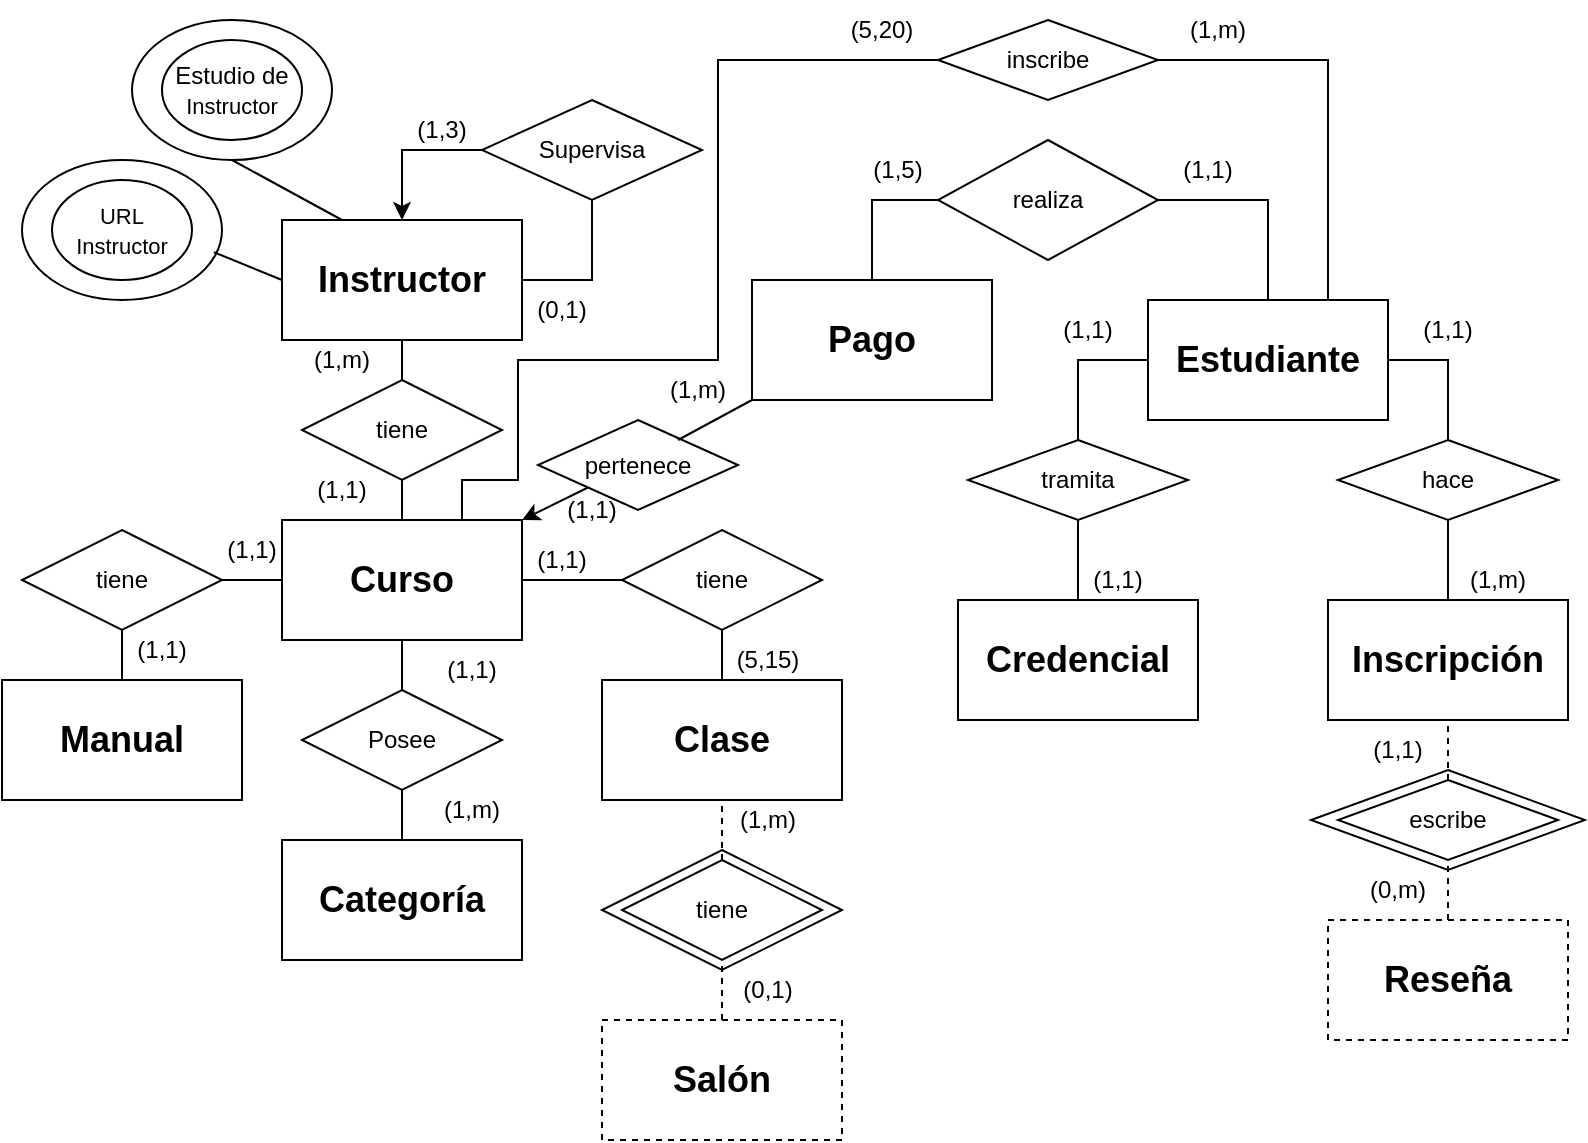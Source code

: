 <mxfile version="26.1.1">
  <diagram name="Page-1" id="jKR9UgTxQOSQTGOUGUBC">
    <mxGraphModel dx="989" dy="545" grid="1" gridSize="10" guides="1" tooltips="1" connect="1" arrows="1" fold="1" page="1" pageScale="1" pageWidth="850" pageHeight="1100" math="0" shadow="0">
      <root>
        <mxCell id="0" />
        <mxCell id="1" parent="0" />
        <mxCell id="PqGHzMdH7gp-eH87loCa-48" value="" style="rhombus;whiteSpace=wrap;html=1;" vertex="1" parent="1">
          <mxGeometry x="666.5" y="455" width="137" height="50" as="geometry" />
        </mxCell>
        <mxCell id="PqGHzMdH7gp-eH87loCa-47" value="" style="rhombus;whiteSpace=wrap;html=1;" vertex="1" parent="1">
          <mxGeometry x="312" y="495" width="120" height="60" as="geometry" />
        </mxCell>
        <mxCell id="PqGHzMdH7gp-eH87loCa-27" value="" style="ellipse;whiteSpace=wrap;html=1;" vertex="1" parent="1">
          <mxGeometry x="77" y="80" width="100" height="70" as="geometry" />
        </mxCell>
        <mxCell id="PqGHzMdH7gp-eH87loCa-26" value="" style="ellipse;whiteSpace=wrap;html=1;" vertex="1" parent="1">
          <mxGeometry x="22" y="150" width="100" height="70" as="geometry" />
        </mxCell>
        <mxCell id="PqGHzMdH7gp-eH87loCa-75" style="edgeStyle=orthogonalEdgeStyle;rounded=0;orthogonalLoop=1;jettySize=auto;html=1;exitX=0;exitY=0.5;exitDx=0;exitDy=0;entryX=1;entryY=0.5;entryDx=0;entryDy=0;endArrow=none;startFill=0;" edge="1" parent="1" source="p4Sjp9b0wxkfWSFFv8C0-1" target="PqGHzMdH7gp-eH87loCa-8">
          <mxGeometry relative="1" as="geometry" />
        </mxCell>
        <mxCell id="p4Sjp9b0wxkfWSFFv8C0-1" value="&lt;b&gt;&lt;font style=&quot;font-size: 18px;&quot;&gt;Curso&lt;/font&gt;&lt;/b&gt;" style="rounded=0;whiteSpace=wrap;html=1;" parent="1" vertex="1">
          <mxGeometry x="152" y="330" width="120" height="60" as="geometry" />
        </mxCell>
        <mxCell id="p4Sjp9b0wxkfWSFFv8C0-2" value="&lt;b&gt;&lt;font style=&quot;font-size: 18px;&quot;&gt;Categoría&lt;/font&gt;&lt;/b&gt;" style="rounded=0;whiteSpace=wrap;html=1;" parent="1" vertex="1">
          <mxGeometry x="152" y="490" width="120" height="60" as="geometry" />
        </mxCell>
        <mxCell id="p4Sjp9b0wxkfWSFFv8C0-3" value="&lt;b&gt;&lt;font style=&quot;font-size: 18px;&quot;&gt;Clase&lt;/font&gt;&lt;/b&gt;" style="rounded=0;whiteSpace=wrap;html=1;" parent="1" vertex="1">
          <mxGeometry x="312" y="410" width="120" height="60" as="geometry" />
        </mxCell>
        <mxCell id="p4Sjp9b0wxkfWSFFv8C0-4" value="&lt;b&gt;&lt;font style=&quot;font-size: 18px;&quot;&gt;Salón&lt;/font&gt;&lt;/b&gt;" style="rounded=0;whiteSpace=wrap;html=1;dashed=1;" parent="1" vertex="1">
          <mxGeometry x="312" y="580" width="120" height="60" as="geometry" />
        </mxCell>
        <mxCell id="p4Sjp9b0wxkfWSFFv8C0-5" value="&lt;b&gt;&lt;font style=&quot;font-size: 18px;&quot;&gt;Manual&lt;/font&gt;&lt;/b&gt;" style="rounded=0;whiteSpace=wrap;html=1;" parent="1" vertex="1">
          <mxGeometry x="12" y="410" width="120" height="60" as="geometry" />
        </mxCell>
        <mxCell id="p4Sjp9b0wxkfWSFFv8C0-6" value="&lt;b&gt;&lt;font style=&quot;font-size: 18px;&quot;&gt;Instructor&lt;/font&gt;&lt;/b&gt;" style="rounded=0;whiteSpace=wrap;html=1;" parent="1" vertex="1">
          <mxGeometry x="152" y="180" width="120" height="60" as="geometry" />
        </mxCell>
        <mxCell id="PqGHzMdH7gp-eH87loCa-76" style="edgeStyle=orthogonalEdgeStyle;rounded=0;orthogonalLoop=1;jettySize=auto;html=1;exitX=0.5;exitY=0;exitDx=0;exitDy=0;entryX=1;entryY=0.5;entryDx=0;entryDy=0;endArrow=none;startFill=0;" edge="1" parent="1" source="p4Sjp9b0wxkfWSFFv8C0-10" target="PqGHzMdH7gp-eH87loCa-42">
          <mxGeometry relative="1" as="geometry" />
        </mxCell>
        <mxCell id="PqGHzMdH7gp-eH87loCa-77" style="edgeStyle=orthogonalEdgeStyle;rounded=0;orthogonalLoop=1;jettySize=auto;html=1;exitX=0.75;exitY=0;exitDx=0;exitDy=0;entryX=0;entryY=1;entryDx=0;entryDy=0;endArrow=none;startFill=0;" edge="1" parent="1" source="p4Sjp9b0wxkfWSFFv8C0-10" target="PqGHzMdH7gp-eH87loCa-66">
          <mxGeometry relative="1" as="geometry">
            <Array as="points">
              <mxPoint x="675" y="100" />
            </Array>
          </mxGeometry>
        </mxCell>
        <mxCell id="p4Sjp9b0wxkfWSFFv8C0-10" value="&lt;b&gt;&lt;font style=&quot;font-size: 18px;&quot;&gt;Estudiante&lt;/font&gt;&lt;/b&gt;" style="rounded=0;whiteSpace=wrap;html=1;" parent="1" vertex="1">
          <mxGeometry x="585" y="220" width="120" height="60" as="geometry" />
        </mxCell>
        <mxCell id="p4Sjp9b0wxkfWSFFv8C0-11" value="&lt;b&gt;&lt;font style=&quot;font-size: 18px;&quot;&gt;Credencial&lt;/font&gt;&lt;/b&gt;" style="rounded=0;whiteSpace=wrap;html=1;" parent="1" vertex="1">
          <mxGeometry x="490" y="370" width="120" height="60" as="geometry" />
        </mxCell>
        <mxCell id="p4Sjp9b0wxkfWSFFv8C0-12" value="&lt;b&gt;&lt;font style=&quot;font-size: 18px;&quot;&gt;Inscripción&lt;/font&gt;&lt;/b&gt;" style="rounded=0;whiteSpace=wrap;html=1;" parent="1" vertex="1">
          <mxGeometry x="675" y="370" width="120" height="60" as="geometry" />
        </mxCell>
        <mxCell id="p4Sjp9b0wxkfWSFFv8C0-14" value="&lt;b&gt;&lt;font style=&quot;font-size: 18px;&quot;&gt;Reseña&lt;/font&gt;&lt;/b&gt;" style="rounded=0;whiteSpace=wrap;html=1;dashed=1;" parent="1" vertex="1">
          <mxGeometry x="675" y="530" width="120" height="60" as="geometry" />
        </mxCell>
        <mxCell id="p4Sjp9b0wxkfWSFFv8C0-15" value="&lt;b&gt;&lt;font style=&quot;font-size: 18px;&quot;&gt;Pago&lt;/font&gt;&lt;/b&gt;" style="rounded=0;whiteSpace=wrap;html=1;" parent="1" vertex="1">
          <mxGeometry x="387" y="210" width="120" height="60" as="geometry" />
        </mxCell>
        <mxCell id="p4Sjp9b0wxkfWSFFv8C0-16" value="Posee" style="rhombus;whiteSpace=wrap;html=1;" parent="1" vertex="1">
          <mxGeometry x="162" y="415" width="100" height="50" as="geometry" />
        </mxCell>
        <mxCell id="p4Sjp9b0wxkfWSFFv8C0-17" value="" style="endArrow=none;html=1;rounded=0;entryX=0.5;entryY=1;entryDx=0;entryDy=0;exitX=0.5;exitY=0;exitDx=0;exitDy=0;" parent="1" source="p4Sjp9b0wxkfWSFFv8C0-2" target="p4Sjp9b0wxkfWSFFv8C0-16" edge="1">
          <mxGeometry width="50" height="50" relative="1" as="geometry">
            <mxPoint x="162" y="515" as="sourcePoint" />
            <mxPoint x="212" y="465" as="targetPoint" />
          </mxGeometry>
        </mxCell>
        <mxCell id="p4Sjp9b0wxkfWSFFv8C0-18" value="" style="endArrow=none;html=1;rounded=0;entryX=0.5;entryY=1;entryDx=0;entryDy=0;exitX=0.5;exitY=0;exitDx=0;exitDy=0;" parent="1" source="p4Sjp9b0wxkfWSFFv8C0-16" target="p4Sjp9b0wxkfWSFFv8C0-1" edge="1">
          <mxGeometry width="50" height="50" relative="1" as="geometry">
            <mxPoint x="222" y="500" as="sourcePoint" />
            <mxPoint x="222" y="475" as="targetPoint" />
          </mxGeometry>
        </mxCell>
        <mxCell id="PqGHzMdH7gp-eH87loCa-52" style="edgeStyle=orthogonalEdgeStyle;rounded=0;orthogonalLoop=1;jettySize=auto;html=1;exitX=0;exitY=0.5;exitDx=0;exitDy=0;entryX=1;entryY=0.5;entryDx=0;entryDy=0;endArrow=none;startFill=0;" edge="1" parent="1" source="PqGHzMdH7gp-eH87loCa-1" target="p4Sjp9b0wxkfWSFFv8C0-1">
          <mxGeometry relative="1" as="geometry" />
        </mxCell>
        <mxCell id="PqGHzMdH7gp-eH87loCa-1" value="tiene" style="rhombus;whiteSpace=wrap;html=1;" vertex="1" parent="1">
          <mxGeometry x="322" y="335" width="100" height="50" as="geometry" />
        </mxCell>
        <mxCell id="PqGHzMdH7gp-eH87loCa-4" value="" style="endArrow=none;html=1;rounded=0;entryX=0.5;entryY=1;entryDx=0;entryDy=0;exitX=0.5;exitY=0;exitDx=0;exitDy=0;" edge="1" parent="1" source="p4Sjp9b0wxkfWSFFv8C0-3" target="PqGHzMdH7gp-eH87loCa-1">
          <mxGeometry width="50" height="50" relative="1" as="geometry">
            <mxPoint x="292" y="630" as="sourcePoint" />
            <mxPoint x="342" y="580" as="targetPoint" />
          </mxGeometry>
        </mxCell>
        <mxCell id="PqGHzMdH7gp-eH87loCa-5" value="" style="endArrow=none;html=1;rounded=0;entryX=0.5;entryY=1;entryDx=0;entryDy=0;exitX=0.5;exitY=0;exitDx=0;exitDy=0;dashed=1;" edge="1" parent="1" source="PqGHzMdH7gp-eH87loCa-6" target="p4Sjp9b0wxkfWSFFv8C0-3">
          <mxGeometry width="50" height="50" relative="1" as="geometry">
            <mxPoint x="372" y="500" as="sourcePoint" />
            <mxPoint x="392" y="520" as="targetPoint" />
          </mxGeometry>
        </mxCell>
        <mxCell id="PqGHzMdH7gp-eH87loCa-6" value="tiene" style="rhombus;whiteSpace=wrap;html=1;" vertex="1" parent="1">
          <mxGeometry x="322" y="500" width="100" height="50" as="geometry" />
        </mxCell>
        <mxCell id="PqGHzMdH7gp-eH87loCa-7" value="" style="endArrow=none;html=1;rounded=0;entryX=0.5;entryY=1;entryDx=0;entryDy=0;exitX=0.5;exitY=0;exitDx=0;exitDy=0;dashed=1;" edge="1" parent="1" source="p4Sjp9b0wxkfWSFFv8C0-4" target="PqGHzMdH7gp-eH87loCa-6">
          <mxGeometry width="50" height="50" relative="1" as="geometry">
            <mxPoint x="382" y="510" as="sourcePoint" />
            <mxPoint x="382" y="480" as="targetPoint" />
          </mxGeometry>
        </mxCell>
        <mxCell id="PqGHzMdH7gp-eH87loCa-8" value="tiene" style="rhombus;whiteSpace=wrap;html=1;" vertex="1" parent="1">
          <mxGeometry x="22" y="335" width="100" height="50" as="geometry" />
        </mxCell>
        <mxCell id="PqGHzMdH7gp-eH87loCa-9" value="" style="endArrow=none;html=1;rounded=0;entryX=0.5;entryY=1;entryDx=0;entryDy=0;exitX=0.5;exitY=0;exitDx=0;exitDy=0;" edge="1" parent="1" target="PqGHzMdH7gp-eH87loCa-8" source="p4Sjp9b0wxkfWSFFv8C0-5">
          <mxGeometry width="50" height="50" relative="1" as="geometry">
            <mxPoint x="72" y="410" as="sourcePoint" />
            <mxPoint x="42" y="580" as="targetPoint" />
          </mxGeometry>
        </mxCell>
        <mxCell id="PqGHzMdH7gp-eH87loCa-12" value="tiene" style="rhombus;whiteSpace=wrap;html=1;" vertex="1" parent="1">
          <mxGeometry x="162" y="260" width="100" height="50" as="geometry" />
        </mxCell>
        <mxCell id="PqGHzMdH7gp-eH87loCa-13" value="" style="endArrow=none;html=1;rounded=0;entryX=0.5;entryY=0;entryDx=0;entryDy=0;exitX=0.5;exitY=1;exitDx=0;exitDy=0;" edge="1" parent="1" target="PqGHzMdH7gp-eH87loCa-12" source="p4Sjp9b0wxkfWSFFv8C0-6">
          <mxGeometry width="50" height="50" relative="1" as="geometry">
            <mxPoint x="112" y="280" as="sourcePoint" />
            <mxPoint x="212" y="305" as="targetPoint" />
          </mxGeometry>
        </mxCell>
        <mxCell id="PqGHzMdH7gp-eH87loCa-14" value="" style="endArrow=none;html=1;rounded=0;entryX=0.5;entryY=1;entryDx=0;entryDy=0;exitX=0.5;exitY=0;exitDx=0;exitDy=0;" edge="1" parent="1" target="PqGHzMdH7gp-eH87loCa-12">
          <mxGeometry width="50" height="50" relative="1" as="geometry">
            <mxPoint x="212" y="330" as="sourcePoint" />
            <mxPoint x="182" y="500" as="targetPoint" />
          </mxGeometry>
        </mxCell>
        <mxCell id="PqGHzMdH7gp-eH87loCa-20" value="Supervisa" style="rhombus;whiteSpace=wrap;html=1;" vertex="1" parent="1">
          <mxGeometry x="252" y="120" width="110" height="50" as="geometry" />
        </mxCell>
        <mxCell id="PqGHzMdH7gp-eH87loCa-21" value="" style="endArrow=none;html=1;rounded=0;entryX=0.5;entryY=1;entryDx=0;entryDy=0;exitX=1;exitY=0.5;exitDx=0;exitDy=0;" edge="1" parent="1" source="p4Sjp9b0wxkfWSFFv8C0-6" target="PqGHzMdH7gp-eH87loCa-20">
          <mxGeometry width="50" height="50" relative="1" as="geometry">
            <mxPoint x="252" y="220" as="sourcePoint" />
            <mxPoint x="422" y="410" as="targetPoint" />
            <Array as="points">
              <mxPoint x="307" y="210" />
            </Array>
          </mxGeometry>
        </mxCell>
        <mxCell id="PqGHzMdH7gp-eH87loCa-23" value="" style="endArrow=classic;html=1;rounded=0;entryX=0.5;entryY=0;entryDx=0;entryDy=0;exitX=0;exitY=0.5;exitDx=0;exitDy=0;" edge="1" parent="1" source="PqGHzMdH7gp-eH87loCa-20" target="p4Sjp9b0wxkfWSFFv8C0-6">
          <mxGeometry width="50" height="50" relative="1" as="geometry">
            <mxPoint x="392" y="450" as="sourcePoint" />
            <mxPoint x="442" y="400" as="targetPoint" />
            <Array as="points">
              <mxPoint x="212" y="145" />
            </Array>
          </mxGeometry>
        </mxCell>
        <mxCell id="PqGHzMdH7gp-eH87loCa-24" value="&lt;font style=&quot;font-size: 11px;&quot;&gt;URL Instructor&lt;/font&gt;" style="ellipse;whiteSpace=wrap;html=1;" vertex="1" parent="1">
          <mxGeometry x="37" y="160" width="70" height="50" as="geometry" />
        </mxCell>
        <mxCell id="PqGHzMdH7gp-eH87loCa-25" value="Estudio de&lt;font style=&quot;font-size: 11px;&quot;&gt; Instructor&lt;/font&gt;" style="ellipse;whiteSpace=wrap;html=1;" vertex="1" parent="1">
          <mxGeometry x="92" y="90" width="70" height="50" as="geometry" />
        </mxCell>
        <mxCell id="PqGHzMdH7gp-eH87loCa-28" value="" style="endArrow=none;html=1;rounded=0;entryX=0.959;entryY=0.658;entryDx=0;entryDy=0;exitX=0;exitY=0.5;exitDx=0;exitDy=0;entryPerimeter=0;" edge="1" parent="1" source="p4Sjp9b0wxkfWSFFv8C0-6" target="PqGHzMdH7gp-eH87loCa-26">
          <mxGeometry width="50" height="50" relative="1" as="geometry">
            <mxPoint x="62" y="300" as="sourcePoint" />
            <mxPoint x="112" y="250" as="targetPoint" />
          </mxGeometry>
        </mxCell>
        <mxCell id="PqGHzMdH7gp-eH87loCa-29" value="" style="endArrow=none;html=1;rounded=0;entryX=0.5;entryY=1;entryDx=0;entryDy=0;exitX=0.25;exitY=0;exitDx=0;exitDy=0;" edge="1" parent="1" source="p4Sjp9b0wxkfWSFFv8C0-6" target="PqGHzMdH7gp-eH87loCa-27">
          <mxGeometry width="50" height="50" relative="1" as="geometry">
            <mxPoint x="162" y="235" as="sourcePoint" />
            <mxPoint x="118" y="220" as="targetPoint" />
            <Array as="points" />
          </mxGeometry>
        </mxCell>
        <mxCell id="PqGHzMdH7gp-eH87loCa-30" value="tramita" style="rhombus;whiteSpace=wrap;html=1;" vertex="1" parent="1">
          <mxGeometry x="495" y="290" width="110" height="40" as="geometry" />
        </mxCell>
        <mxCell id="PqGHzMdH7gp-eH87loCa-31" value="hace" style="rhombus;whiteSpace=wrap;html=1;" vertex="1" parent="1">
          <mxGeometry x="680" y="290" width="110" height="40" as="geometry" />
        </mxCell>
        <mxCell id="PqGHzMdH7gp-eH87loCa-32" value="" style="endArrow=none;html=1;rounded=0;entryX=0;entryY=0.5;entryDx=0;entryDy=0;exitX=0.5;exitY=0;exitDx=0;exitDy=0;" edge="1" parent="1" source="PqGHzMdH7gp-eH87loCa-30" target="p4Sjp9b0wxkfWSFFv8C0-10">
          <mxGeometry width="50" height="50" relative="1" as="geometry">
            <mxPoint x="515" y="280" as="sourcePoint" />
            <mxPoint x="565" y="230" as="targetPoint" />
            <Array as="points">
              <mxPoint x="550" y="250" />
            </Array>
          </mxGeometry>
        </mxCell>
        <mxCell id="PqGHzMdH7gp-eH87loCa-33" value="" style="endArrow=none;html=1;rounded=0;exitX=1;exitY=0.5;exitDx=0;exitDy=0;entryX=0.5;entryY=0;entryDx=0;entryDy=0;" edge="1" parent="1" source="p4Sjp9b0wxkfWSFFv8C0-10" target="PqGHzMdH7gp-eH87loCa-31">
          <mxGeometry width="50" height="50" relative="1" as="geometry">
            <mxPoint x="900" y="120" as="sourcePoint" />
            <mxPoint x="950" y="70" as="targetPoint" />
            <Array as="points">
              <mxPoint x="735" y="250" />
            </Array>
          </mxGeometry>
        </mxCell>
        <mxCell id="PqGHzMdH7gp-eH87loCa-34" value="" style="endArrow=none;html=1;rounded=0;exitX=0.5;exitY=0;exitDx=0;exitDy=0;entryX=0.5;entryY=1;entryDx=0;entryDy=0;" edge="1" parent="1" source="p4Sjp9b0wxkfWSFFv8C0-11" target="PqGHzMdH7gp-eH87loCa-30">
          <mxGeometry width="50" height="50" relative="1" as="geometry">
            <mxPoint x="900" y="120" as="sourcePoint" />
            <mxPoint x="950" y="70" as="targetPoint" />
            <Array as="points" />
          </mxGeometry>
        </mxCell>
        <mxCell id="PqGHzMdH7gp-eH87loCa-35" value="" style="endArrow=none;html=1;rounded=0;exitX=0.5;exitY=0;exitDx=0;exitDy=0;entryX=0.5;entryY=1;entryDx=0;entryDy=0;" edge="1" parent="1" target="PqGHzMdH7gp-eH87loCa-31">
          <mxGeometry width="50" height="50" relative="1" as="geometry">
            <mxPoint x="735" y="370" as="sourcePoint" />
            <mxPoint x="560" y="340" as="targetPoint" />
            <Array as="points" />
          </mxGeometry>
        </mxCell>
        <mxCell id="PqGHzMdH7gp-eH87loCa-36" value="escribe" style="rhombus;whiteSpace=wrap;html=1;" vertex="1" parent="1">
          <mxGeometry x="680" y="460" width="110" height="40" as="geometry" />
        </mxCell>
        <mxCell id="PqGHzMdH7gp-eH87loCa-37" value="" style="endArrow=none;html=1;rounded=0;entryX=0.5;entryY=1;entryDx=0;entryDy=0;dashed=1;" edge="1" parent="1" target="PqGHzMdH7gp-eH87loCa-36">
          <mxGeometry width="50" height="50" relative="1" as="geometry">
            <mxPoint x="735" y="530" as="sourcePoint" />
            <mxPoint x="560" y="510" as="targetPoint" />
            <Array as="points" />
          </mxGeometry>
        </mxCell>
        <mxCell id="PqGHzMdH7gp-eH87loCa-38" value="" style="endArrow=none;html=1;rounded=0;exitX=0.5;exitY=0;exitDx=0;exitDy=0;entryX=0.5;entryY=1;entryDx=0;entryDy=0;dashed=1;" edge="1" parent="1" source="PqGHzMdH7gp-eH87loCa-36">
          <mxGeometry width="50" height="50" relative="1" as="geometry">
            <mxPoint x="745" y="550" as="sourcePoint" />
            <mxPoint x="735" y="430" as="targetPoint" />
            <Array as="points" />
          </mxGeometry>
        </mxCell>
        <mxCell id="PqGHzMdH7gp-eH87loCa-40" value="pertenece" style="rhombus;whiteSpace=wrap;html=1;" vertex="1" parent="1">
          <mxGeometry x="280" y="280" width="100" height="45" as="geometry" />
        </mxCell>
        <mxCell id="PqGHzMdH7gp-eH87loCa-41" value="" style="endArrow=none;html=1;rounded=0;entryX=0;entryY=1;entryDx=0;entryDy=0;" edge="1" parent="1" target="p4Sjp9b0wxkfWSFFv8C0-15">
          <mxGeometry width="50" height="50" relative="1" as="geometry">
            <mxPoint x="350" y="290" as="sourcePoint" />
            <mxPoint x="392" y="240" as="targetPoint" />
          </mxGeometry>
        </mxCell>
        <mxCell id="PqGHzMdH7gp-eH87loCa-42" value="realiza" style="rhombus;whiteSpace=wrap;html=1;" vertex="1" parent="1">
          <mxGeometry x="480" y="140" width="110" height="60" as="geometry" />
        </mxCell>
        <mxCell id="PqGHzMdH7gp-eH87loCa-43" value="" style="endArrow=none;html=1;rounded=0;entryX=0;entryY=0.5;entryDx=0;entryDy=0;exitX=0.5;exitY=0;exitDx=0;exitDy=0;" edge="1" parent="1" source="p4Sjp9b0wxkfWSFFv8C0-15" target="PqGHzMdH7gp-eH87loCa-42">
          <mxGeometry width="50" height="50" relative="1" as="geometry">
            <mxPoint x="442" y="215" as="sourcePoint" />
            <mxPoint x="487" y="180" as="targetPoint" />
            <Array as="points">
              <mxPoint x="447" y="170" />
            </Array>
          </mxGeometry>
        </mxCell>
        <mxCell id="PqGHzMdH7gp-eH87loCa-45" value="(1,3)" style="text;html=1;align=center;verticalAlign=middle;whiteSpace=wrap;rounded=0;" vertex="1" parent="1">
          <mxGeometry x="202" y="120" width="60" height="30" as="geometry" />
        </mxCell>
        <mxCell id="PqGHzMdH7gp-eH87loCa-46" value="" style="endArrow=classic;html=1;rounded=0;entryX=1;entryY=0;entryDx=0;entryDy=0;exitX=0;exitY=1;exitDx=0;exitDy=0;" edge="1" parent="1" source="PqGHzMdH7gp-eH87loCa-40" target="p4Sjp9b0wxkfWSFFv8C0-1">
          <mxGeometry width="50" height="50" relative="1" as="geometry">
            <mxPoint x="532" y="325" as="sourcePoint" />
            <mxPoint x="372" y="325" as="targetPoint" />
          </mxGeometry>
        </mxCell>
        <mxCell id="PqGHzMdH7gp-eH87loCa-54" value="(0,1)" style="text;html=1;align=center;verticalAlign=middle;whiteSpace=wrap;rounded=0;" vertex="1" parent="1">
          <mxGeometry x="262" y="210" width="60" height="30" as="geometry" />
        </mxCell>
        <mxCell id="PqGHzMdH7gp-eH87loCa-55" value="(1,5)" style="text;html=1;align=center;verticalAlign=middle;whiteSpace=wrap;rounded=0;" vertex="1" parent="1">
          <mxGeometry x="430" y="140" width="60" height="30" as="geometry" />
        </mxCell>
        <mxCell id="PqGHzMdH7gp-eH87loCa-56" value="(1,1)" style="text;html=1;align=center;verticalAlign=middle;whiteSpace=wrap;rounded=0;" vertex="1" parent="1">
          <mxGeometry x="585" y="140" width="60" height="30" as="geometry" />
        </mxCell>
        <mxCell id="PqGHzMdH7gp-eH87loCa-57" value="(1,m)" style="text;html=1;align=center;verticalAlign=middle;whiteSpace=wrap;rounded=0;" vertex="1" parent="1">
          <mxGeometry x="330" y="250" width="60" height="30" as="geometry" />
        </mxCell>
        <mxCell id="PqGHzMdH7gp-eH87loCa-58" value="(1,1)" style="text;html=1;align=center;verticalAlign=middle;whiteSpace=wrap;rounded=0;" vertex="1" parent="1">
          <mxGeometry x="277" y="310" width="60" height="30" as="geometry" />
        </mxCell>
        <mxCell id="PqGHzMdH7gp-eH87loCa-59" value="(1,1)" style="text;html=1;align=center;verticalAlign=middle;whiteSpace=wrap;rounded=0;" vertex="1" parent="1">
          <mxGeometry x="152" y="300" width="60" height="30" as="geometry" />
        </mxCell>
        <mxCell id="PqGHzMdH7gp-eH87loCa-60" value="(1,m)" style="text;html=1;align=center;verticalAlign=middle;whiteSpace=wrap;rounded=0;" vertex="1" parent="1">
          <mxGeometry x="152" y="235" width="60" height="30" as="geometry" />
        </mxCell>
        <mxCell id="PqGHzMdH7gp-eH87loCa-62" value="(5,15)" style="text;html=1;align=center;verticalAlign=middle;whiteSpace=wrap;rounded=0;" vertex="1" parent="1">
          <mxGeometry x="365" y="385" width="60" height="30" as="geometry" />
        </mxCell>
        <mxCell id="PqGHzMdH7gp-eH87loCa-63" value="(1,1)" style="text;html=1;align=center;verticalAlign=middle;whiteSpace=wrap;rounded=0;" vertex="1" parent="1">
          <mxGeometry x="262" y="335" width="60" height="30" as="geometry" />
        </mxCell>
        <mxCell id="PqGHzMdH7gp-eH87loCa-67" style="edgeStyle=orthogonalEdgeStyle;rounded=0;orthogonalLoop=1;jettySize=auto;html=1;exitX=0;exitY=0.5;exitDx=0;exitDy=0;entryX=0.75;entryY=0;entryDx=0;entryDy=0;endArrow=none;startFill=0;" edge="1" parent="1" source="PqGHzMdH7gp-eH87loCa-64" target="p4Sjp9b0wxkfWSFFv8C0-1">
          <mxGeometry relative="1" as="geometry">
            <mxPoint x="460" y="360" as="targetPoint" />
            <Array as="points">
              <mxPoint x="370" y="100" />
              <mxPoint x="370" y="250" />
              <mxPoint x="270" y="250" />
              <mxPoint x="270" y="310" />
              <mxPoint x="242" y="310" />
            </Array>
          </mxGeometry>
        </mxCell>
        <mxCell id="PqGHzMdH7gp-eH87loCa-64" value="inscribe" style="rhombus;whiteSpace=wrap;html=1;" vertex="1" parent="1">
          <mxGeometry x="480" y="80" width="110" height="40" as="geometry" />
        </mxCell>
        <mxCell id="PqGHzMdH7gp-eH87loCa-66" value="(1,m)" style="text;html=1;align=center;verticalAlign=middle;whiteSpace=wrap;rounded=0;" vertex="1" parent="1">
          <mxGeometry x="590" y="70" width="60" height="30" as="geometry" />
        </mxCell>
        <mxCell id="PqGHzMdH7gp-eH87loCa-68" value="(5,20)" style="text;html=1;align=center;verticalAlign=middle;whiteSpace=wrap;rounded=0;" vertex="1" parent="1">
          <mxGeometry x="422" y="70" width="60" height="30" as="geometry" />
        </mxCell>
        <mxCell id="PqGHzMdH7gp-eH87loCa-71" value="(1,m)" style="text;html=1;align=center;verticalAlign=middle;whiteSpace=wrap;rounded=0;" vertex="1" parent="1">
          <mxGeometry x="217" y="460" width="60" height="30" as="geometry" />
        </mxCell>
        <mxCell id="PqGHzMdH7gp-eH87loCa-72" value="(1,1)" style="text;html=1;align=center;verticalAlign=middle;whiteSpace=wrap;rounded=0;" vertex="1" parent="1">
          <mxGeometry x="217" y="390" width="60" height="30" as="geometry" />
        </mxCell>
        <mxCell id="PqGHzMdH7gp-eH87loCa-73" value="(1,1)" style="text;html=1;align=center;verticalAlign=middle;whiteSpace=wrap;rounded=0;" vertex="1" parent="1">
          <mxGeometry x="107" y="330" width="60" height="30" as="geometry" />
        </mxCell>
        <mxCell id="PqGHzMdH7gp-eH87loCa-78" value="(1,1)" style="text;html=1;align=center;verticalAlign=middle;whiteSpace=wrap;rounded=0;" vertex="1" parent="1">
          <mxGeometry x="62" y="380" width="60" height="30" as="geometry" />
        </mxCell>
        <mxCell id="PqGHzMdH7gp-eH87loCa-79" value="(1,1)" style="text;html=1;align=center;verticalAlign=middle;whiteSpace=wrap;rounded=0;" vertex="1" parent="1">
          <mxGeometry x="540" y="345" width="60" height="30" as="geometry" />
        </mxCell>
        <mxCell id="PqGHzMdH7gp-eH87loCa-81" value="(1,m)" style="text;html=1;align=center;verticalAlign=middle;whiteSpace=wrap;rounded=0;" vertex="1" parent="1">
          <mxGeometry x="730" y="345" width="60" height="30" as="geometry" />
        </mxCell>
        <mxCell id="PqGHzMdH7gp-eH87loCa-82" value="(1,1)" style="text;html=1;align=center;verticalAlign=middle;whiteSpace=wrap;rounded=0;" vertex="1" parent="1">
          <mxGeometry x="525" y="220" width="60" height="30" as="geometry" />
        </mxCell>
        <mxCell id="PqGHzMdH7gp-eH87loCa-83" value="(1,1)" style="text;html=1;align=center;verticalAlign=middle;whiteSpace=wrap;rounded=0;" vertex="1" parent="1">
          <mxGeometry x="705" y="220" width="60" height="30" as="geometry" />
        </mxCell>
        <mxCell id="PqGHzMdH7gp-eH87loCa-84" value="(0,1)" style="text;html=1;align=center;verticalAlign=middle;whiteSpace=wrap;rounded=0;" vertex="1" parent="1">
          <mxGeometry x="365" y="550" width="60" height="30" as="geometry" />
        </mxCell>
        <mxCell id="PqGHzMdH7gp-eH87loCa-85" value="(1,m)" style="text;html=1;align=center;verticalAlign=middle;whiteSpace=wrap;rounded=0;" vertex="1" parent="1">
          <mxGeometry x="365" y="465" width="60" height="30" as="geometry" />
        </mxCell>
        <mxCell id="PqGHzMdH7gp-eH87loCa-86" value="(1,1)" style="text;html=1;align=center;verticalAlign=middle;whiteSpace=wrap;rounded=0;" vertex="1" parent="1">
          <mxGeometry x="680" y="430" width="60" height="30" as="geometry" />
        </mxCell>
        <mxCell id="PqGHzMdH7gp-eH87loCa-87" value="(0,m)" style="text;html=1;align=center;verticalAlign=middle;whiteSpace=wrap;rounded=0;" vertex="1" parent="1">
          <mxGeometry x="680" y="500" width="60" height="30" as="geometry" />
        </mxCell>
      </root>
    </mxGraphModel>
  </diagram>
</mxfile>
